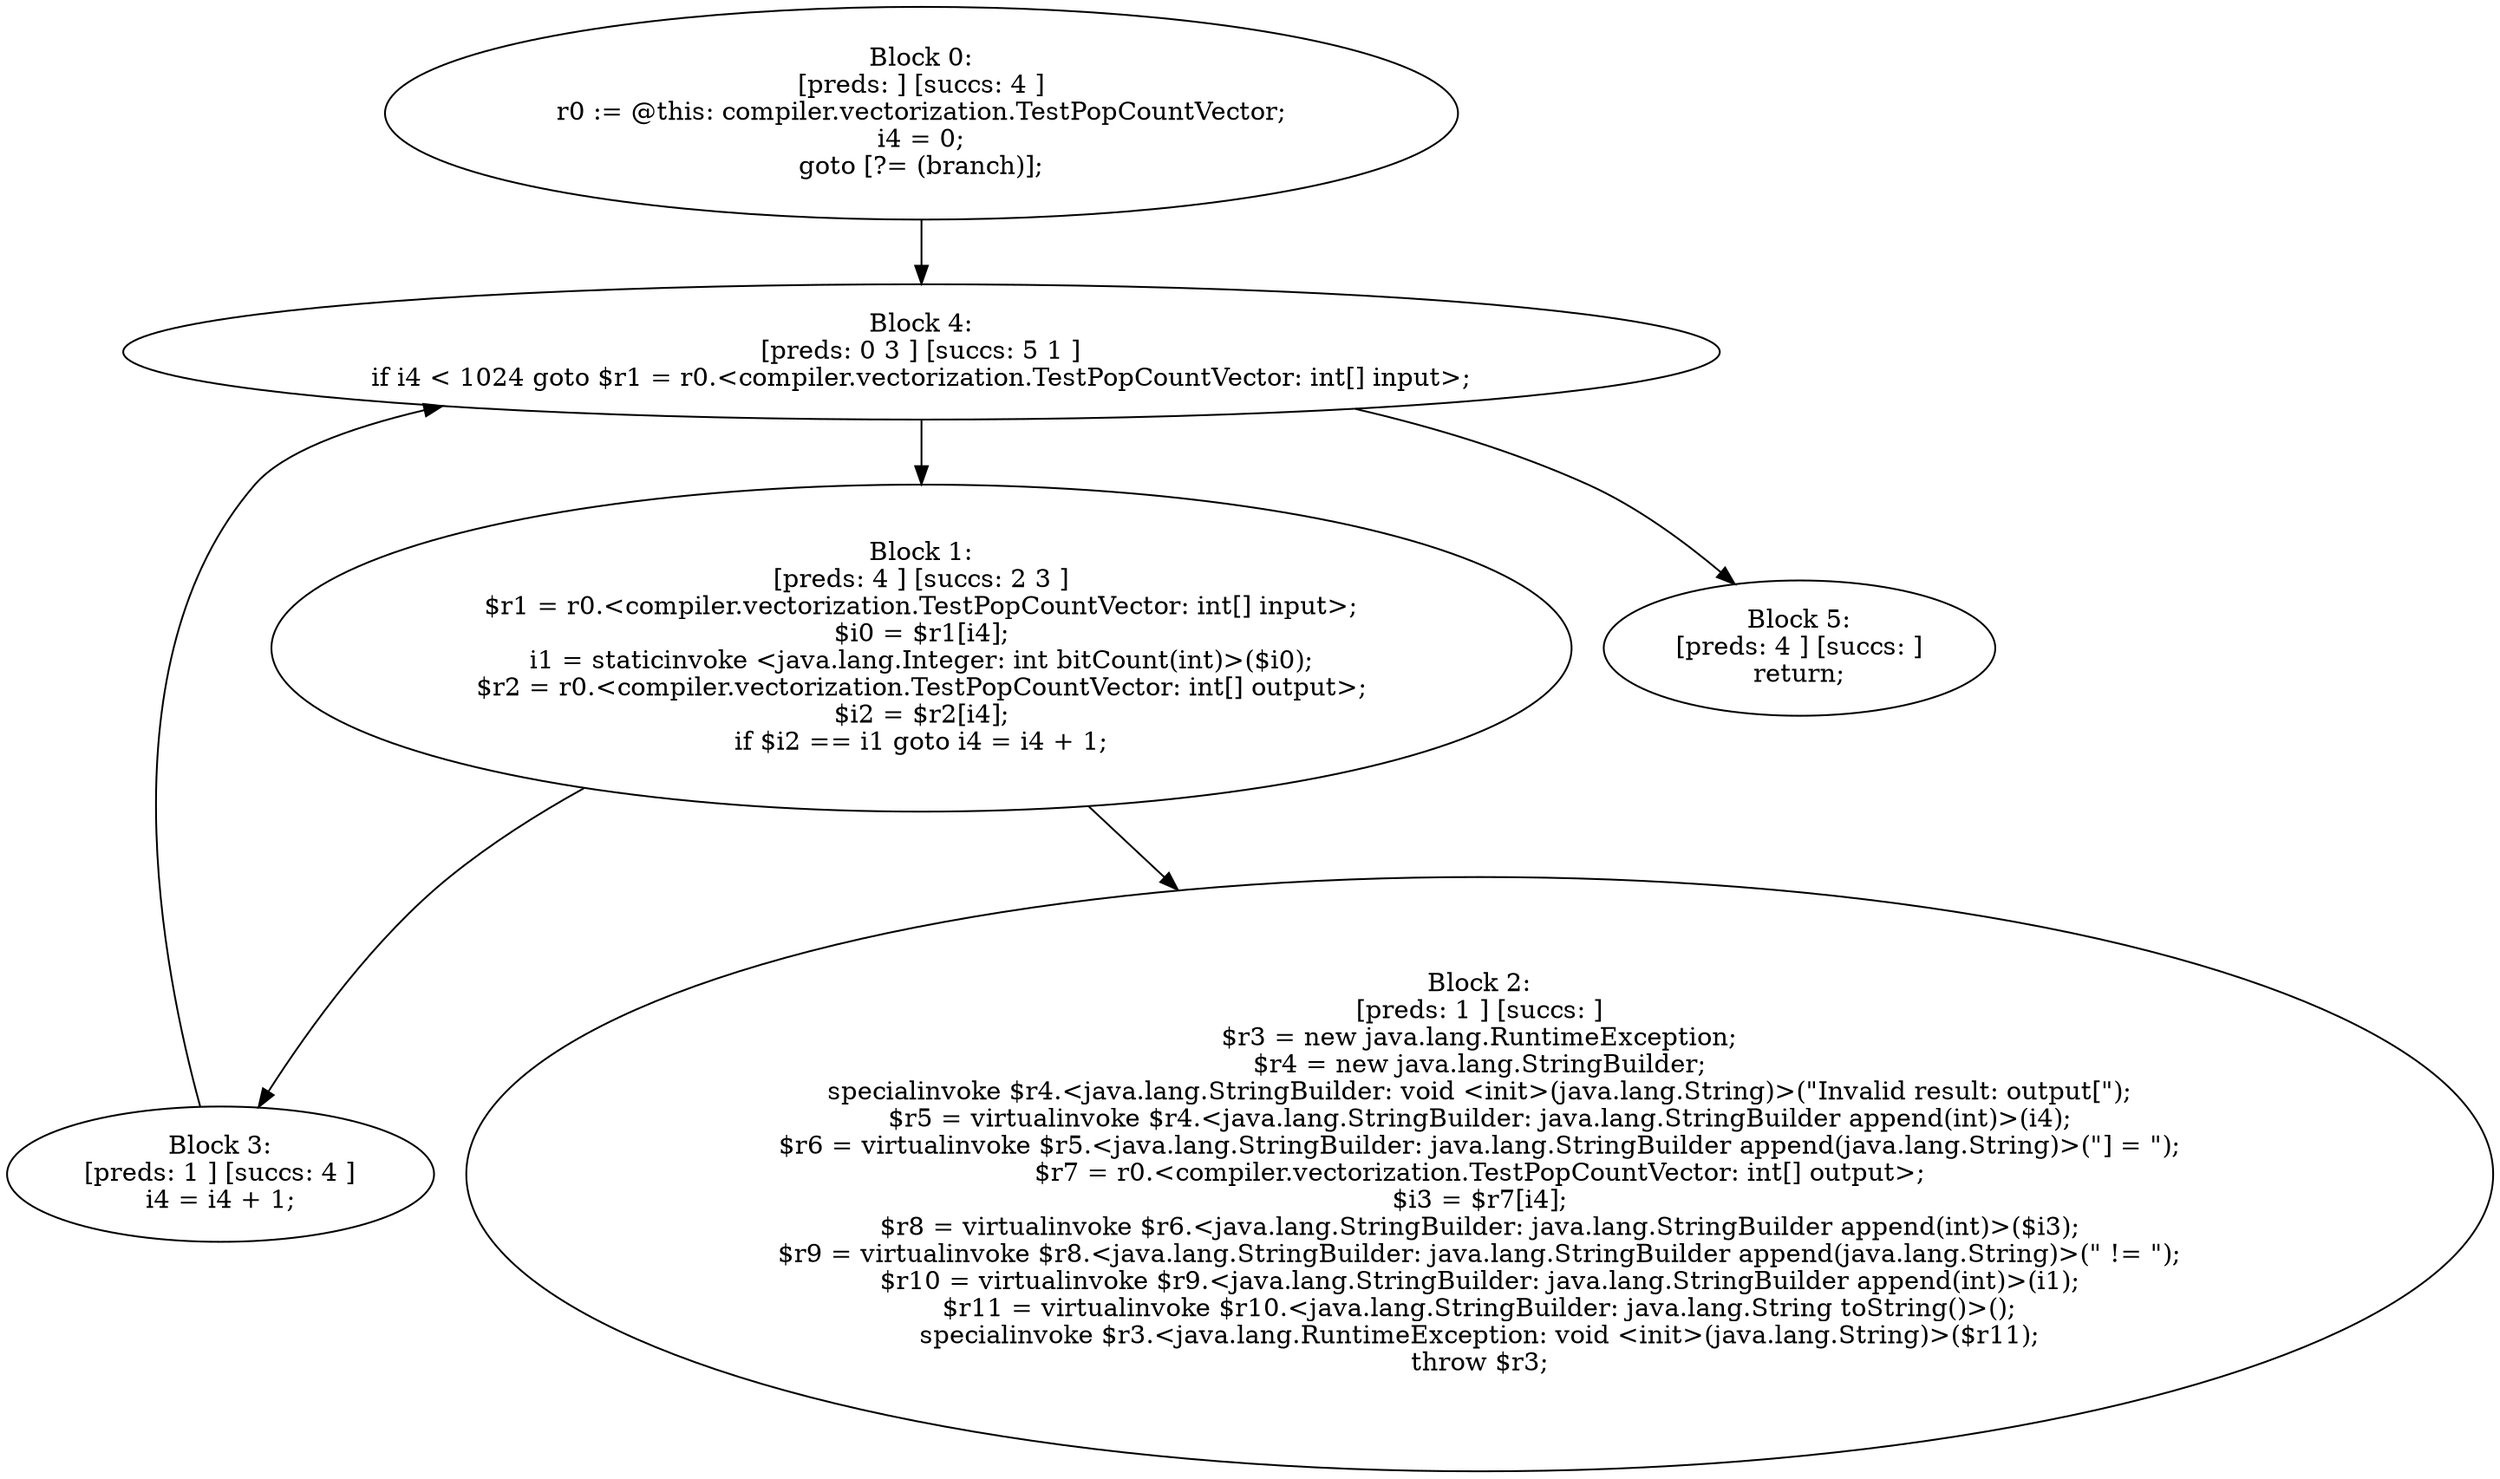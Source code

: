 digraph "unitGraph" {
    "Block 0:
[preds: ] [succs: 4 ]
r0 := @this: compiler.vectorization.TestPopCountVector;
i4 = 0;
goto [?= (branch)];
"
    "Block 1:
[preds: 4 ] [succs: 2 3 ]
$r1 = r0.<compiler.vectorization.TestPopCountVector: int[] input>;
$i0 = $r1[i4];
i1 = staticinvoke <java.lang.Integer: int bitCount(int)>($i0);
$r2 = r0.<compiler.vectorization.TestPopCountVector: int[] output>;
$i2 = $r2[i4];
if $i2 == i1 goto i4 = i4 + 1;
"
    "Block 2:
[preds: 1 ] [succs: ]
$r3 = new java.lang.RuntimeException;
$r4 = new java.lang.StringBuilder;
specialinvoke $r4.<java.lang.StringBuilder: void <init>(java.lang.String)>(\"Invalid result: output[\");
$r5 = virtualinvoke $r4.<java.lang.StringBuilder: java.lang.StringBuilder append(int)>(i4);
$r6 = virtualinvoke $r5.<java.lang.StringBuilder: java.lang.StringBuilder append(java.lang.String)>(\"] = \");
$r7 = r0.<compiler.vectorization.TestPopCountVector: int[] output>;
$i3 = $r7[i4];
$r8 = virtualinvoke $r6.<java.lang.StringBuilder: java.lang.StringBuilder append(int)>($i3);
$r9 = virtualinvoke $r8.<java.lang.StringBuilder: java.lang.StringBuilder append(java.lang.String)>(\" != \");
$r10 = virtualinvoke $r9.<java.lang.StringBuilder: java.lang.StringBuilder append(int)>(i1);
$r11 = virtualinvoke $r10.<java.lang.StringBuilder: java.lang.String toString()>();
specialinvoke $r3.<java.lang.RuntimeException: void <init>(java.lang.String)>($r11);
throw $r3;
"
    "Block 3:
[preds: 1 ] [succs: 4 ]
i4 = i4 + 1;
"
    "Block 4:
[preds: 0 3 ] [succs: 5 1 ]
if i4 < 1024 goto $r1 = r0.<compiler.vectorization.TestPopCountVector: int[] input>;
"
    "Block 5:
[preds: 4 ] [succs: ]
return;
"
    "Block 0:
[preds: ] [succs: 4 ]
r0 := @this: compiler.vectorization.TestPopCountVector;
i4 = 0;
goto [?= (branch)];
"->"Block 4:
[preds: 0 3 ] [succs: 5 1 ]
if i4 < 1024 goto $r1 = r0.<compiler.vectorization.TestPopCountVector: int[] input>;
";
    "Block 1:
[preds: 4 ] [succs: 2 3 ]
$r1 = r0.<compiler.vectorization.TestPopCountVector: int[] input>;
$i0 = $r1[i4];
i1 = staticinvoke <java.lang.Integer: int bitCount(int)>($i0);
$r2 = r0.<compiler.vectorization.TestPopCountVector: int[] output>;
$i2 = $r2[i4];
if $i2 == i1 goto i4 = i4 + 1;
"->"Block 2:
[preds: 1 ] [succs: ]
$r3 = new java.lang.RuntimeException;
$r4 = new java.lang.StringBuilder;
specialinvoke $r4.<java.lang.StringBuilder: void <init>(java.lang.String)>(\"Invalid result: output[\");
$r5 = virtualinvoke $r4.<java.lang.StringBuilder: java.lang.StringBuilder append(int)>(i4);
$r6 = virtualinvoke $r5.<java.lang.StringBuilder: java.lang.StringBuilder append(java.lang.String)>(\"] = \");
$r7 = r0.<compiler.vectorization.TestPopCountVector: int[] output>;
$i3 = $r7[i4];
$r8 = virtualinvoke $r6.<java.lang.StringBuilder: java.lang.StringBuilder append(int)>($i3);
$r9 = virtualinvoke $r8.<java.lang.StringBuilder: java.lang.StringBuilder append(java.lang.String)>(\" != \");
$r10 = virtualinvoke $r9.<java.lang.StringBuilder: java.lang.StringBuilder append(int)>(i1);
$r11 = virtualinvoke $r10.<java.lang.StringBuilder: java.lang.String toString()>();
specialinvoke $r3.<java.lang.RuntimeException: void <init>(java.lang.String)>($r11);
throw $r3;
";
    "Block 1:
[preds: 4 ] [succs: 2 3 ]
$r1 = r0.<compiler.vectorization.TestPopCountVector: int[] input>;
$i0 = $r1[i4];
i1 = staticinvoke <java.lang.Integer: int bitCount(int)>($i0);
$r2 = r0.<compiler.vectorization.TestPopCountVector: int[] output>;
$i2 = $r2[i4];
if $i2 == i1 goto i4 = i4 + 1;
"->"Block 3:
[preds: 1 ] [succs: 4 ]
i4 = i4 + 1;
";
    "Block 3:
[preds: 1 ] [succs: 4 ]
i4 = i4 + 1;
"->"Block 4:
[preds: 0 3 ] [succs: 5 1 ]
if i4 < 1024 goto $r1 = r0.<compiler.vectorization.TestPopCountVector: int[] input>;
";
    "Block 4:
[preds: 0 3 ] [succs: 5 1 ]
if i4 < 1024 goto $r1 = r0.<compiler.vectorization.TestPopCountVector: int[] input>;
"->"Block 5:
[preds: 4 ] [succs: ]
return;
";
    "Block 4:
[preds: 0 3 ] [succs: 5 1 ]
if i4 < 1024 goto $r1 = r0.<compiler.vectorization.TestPopCountVector: int[] input>;
"->"Block 1:
[preds: 4 ] [succs: 2 3 ]
$r1 = r0.<compiler.vectorization.TestPopCountVector: int[] input>;
$i0 = $r1[i4];
i1 = staticinvoke <java.lang.Integer: int bitCount(int)>($i0);
$r2 = r0.<compiler.vectorization.TestPopCountVector: int[] output>;
$i2 = $r2[i4];
if $i2 == i1 goto i4 = i4 + 1;
";
}

